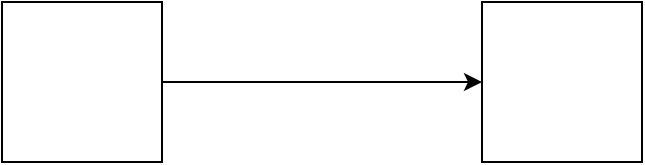 <mxfile version="22.0.4" type="github">
  <diagram name="Page-1" id="huNla84vrK5DsACiSgXn">
    <mxGraphModel dx="796" dy="509" grid="1" gridSize="10" guides="1" tooltips="1" connect="1" arrows="1" fold="1" page="1" pageScale="1" pageWidth="850" pageHeight="1100" math="0" shadow="0">
      <root>
        <mxCell id="0" />
        <mxCell id="1" parent="0" />
        <mxCell id="SxDReXSQGKXNQfkKHReB-3" style="edgeStyle=orthogonalEdgeStyle;rounded=0;orthogonalLoop=1;jettySize=auto;html=1;entryX=0;entryY=0.5;entryDx=0;entryDy=0;" edge="1" parent="1" source="SxDReXSQGKXNQfkKHReB-1" target="SxDReXSQGKXNQfkKHReB-2">
          <mxGeometry relative="1" as="geometry" />
        </mxCell>
        <mxCell id="SxDReXSQGKXNQfkKHReB-1" value="" style="whiteSpace=wrap;html=1;aspect=fixed;" vertex="1" parent="1">
          <mxGeometry x="220" y="140" width="80" height="80" as="geometry" />
        </mxCell>
        <mxCell id="SxDReXSQGKXNQfkKHReB-2" value="" style="whiteSpace=wrap;html=1;aspect=fixed;" vertex="1" parent="1">
          <mxGeometry x="460" y="140" width="80" height="80" as="geometry" />
        </mxCell>
      </root>
    </mxGraphModel>
  </diagram>
</mxfile>
